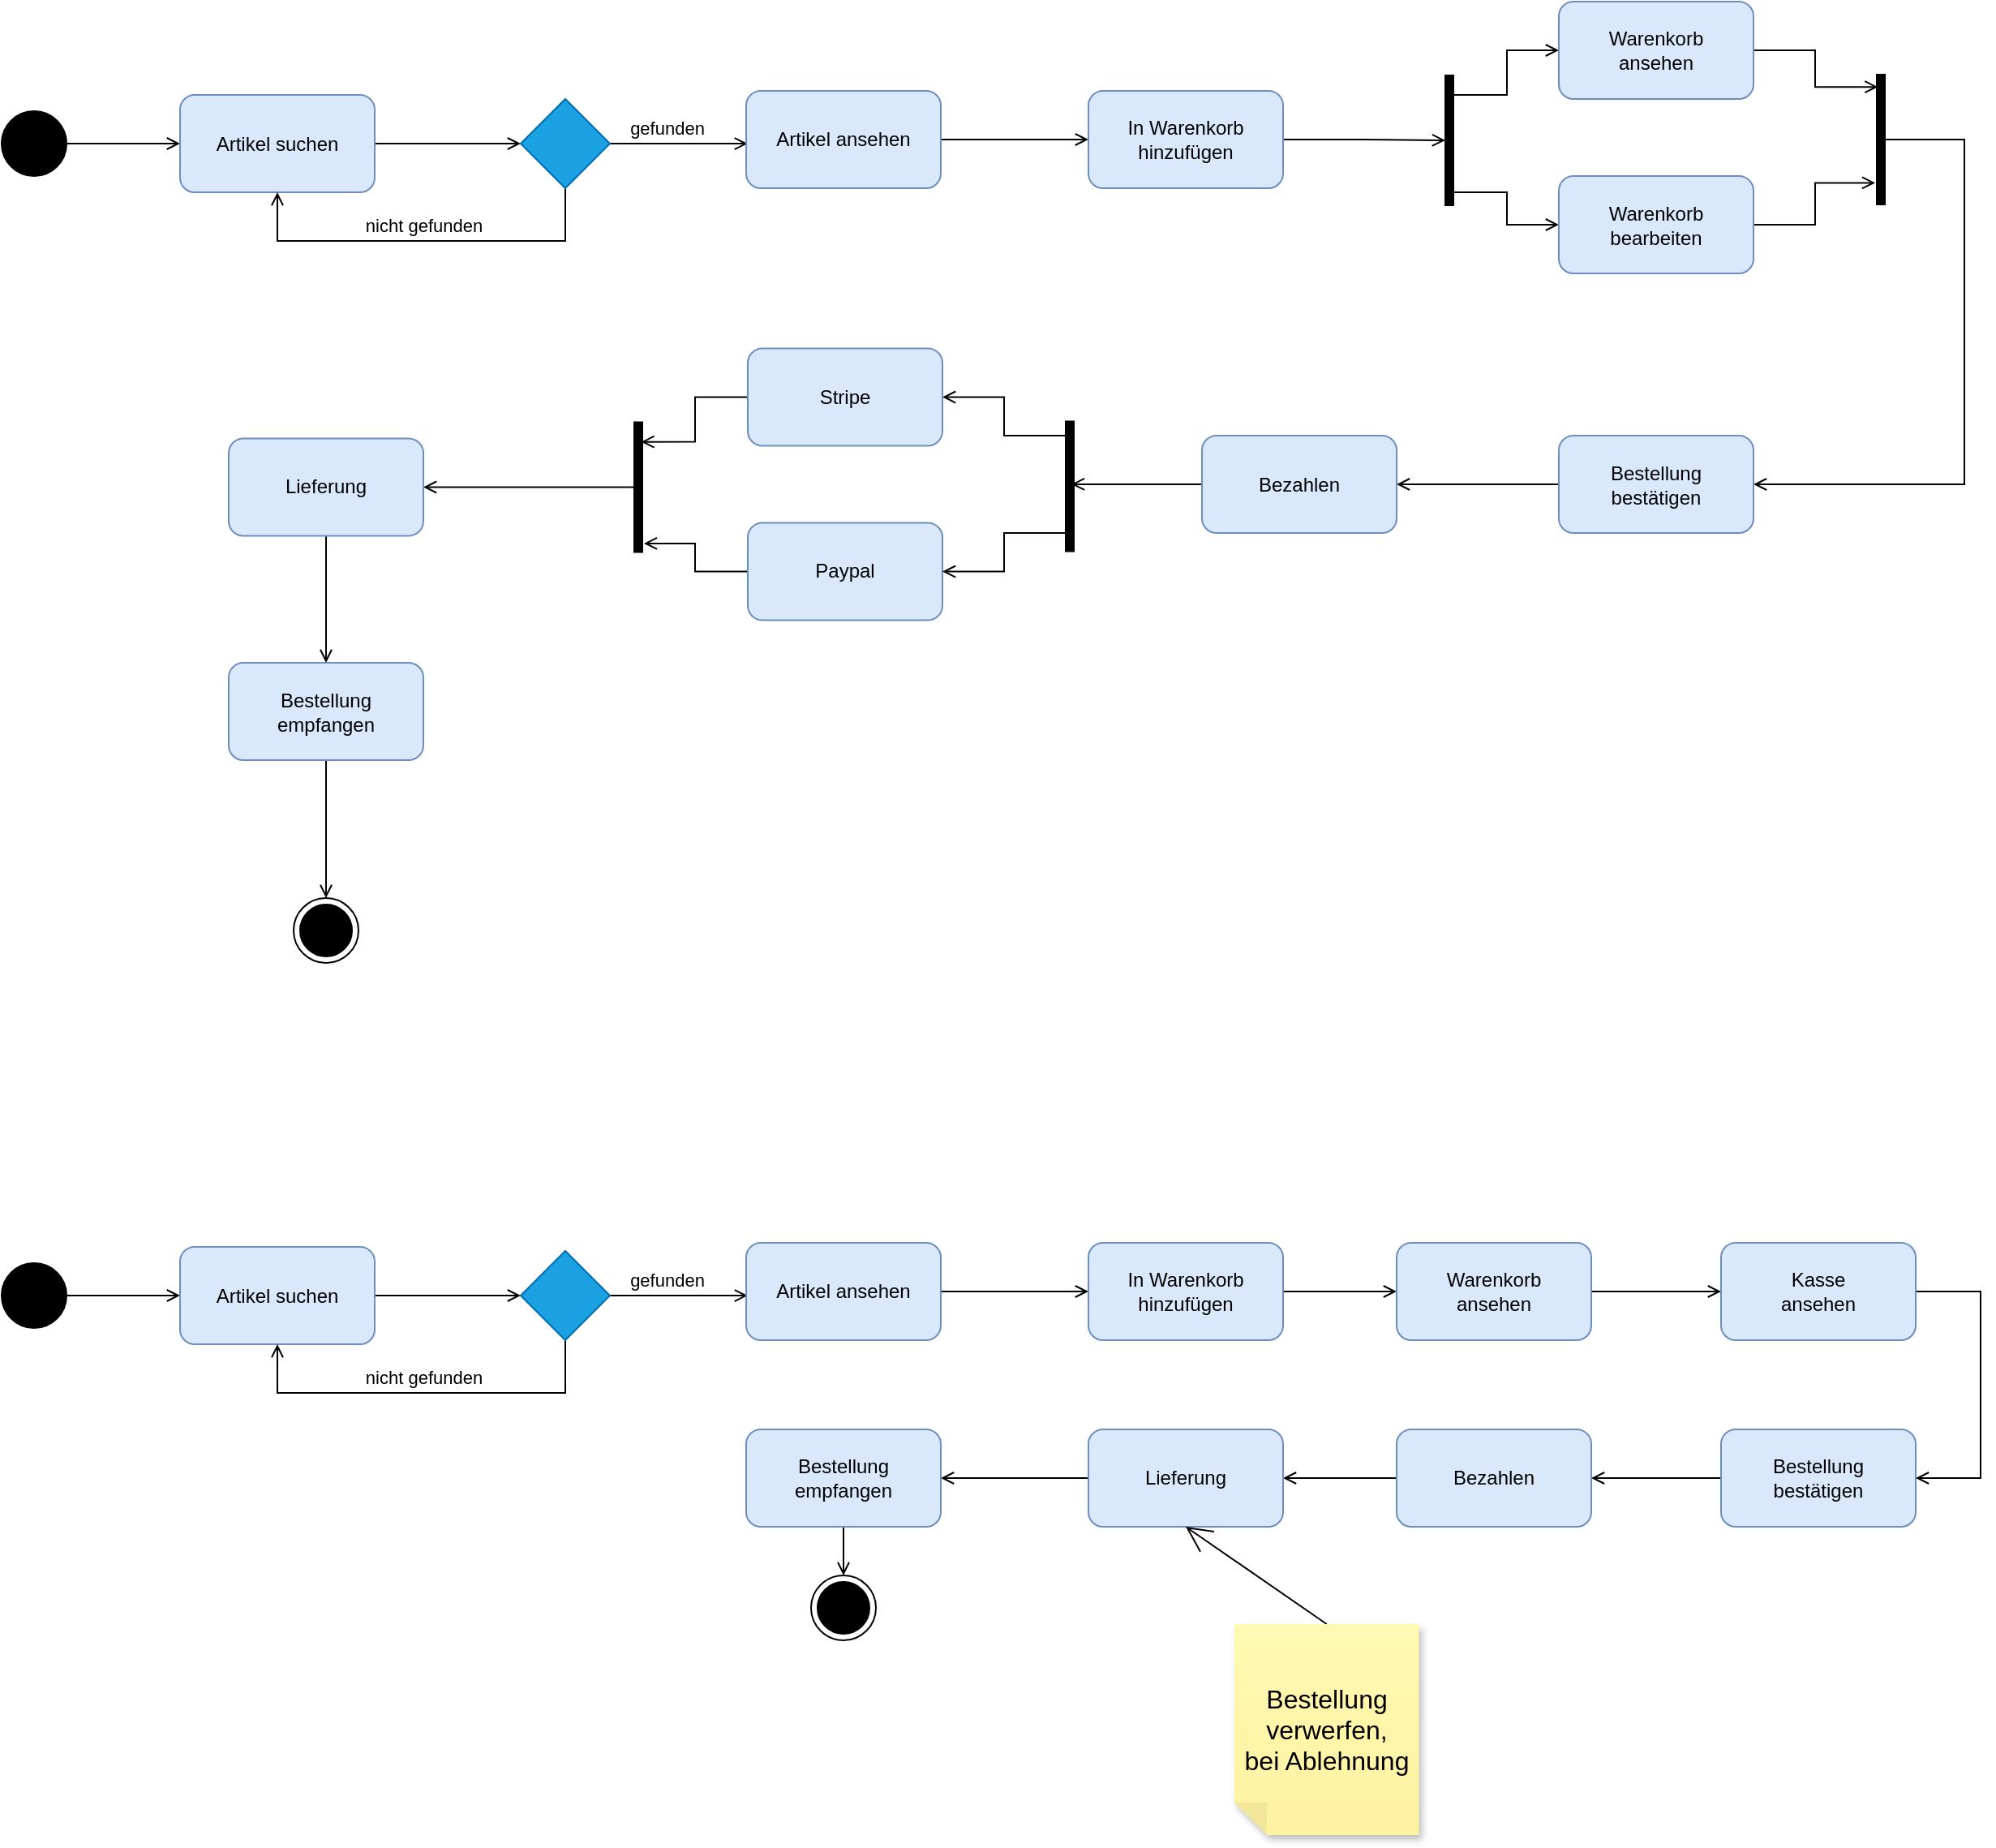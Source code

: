 <mxfile version="20.5.3" type="github">
  <diagram id="1q3_k4V6CMHZUxLrIOaK" name="Seite-1">
    <mxGraphModel dx="1087" dy="609" grid="1" gridSize="10" guides="1" tooltips="1" connect="1" arrows="1" fold="1" page="1" pageScale="1" pageWidth="827" pageHeight="1169" math="0" shadow="0">
      <root>
        <mxCell id="0" />
        <mxCell id="1" parent="0" />
        <mxCell id="zQX1qfxyzey8rodrLEZY-3" style="edgeStyle=orthogonalEdgeStyle;rounded=0;orthogonalLoop=1;jettySize=auto;html=1;entryX=0;entryY=0.5;entryDx=0;entryDy=0;endArrow=open;endFill=0;" parent="1" source="zQX1qfxyzey8rodrLEZY-1" target="zQX1qfxyzey8rodrLEZY-2" edge="1">
          <mxGeometry relative="1" as="geometry" />
        </mxCell>
        <mxCell id="zQX1qfxyzey8rodrLEZY-1" value="" style="ellipse;fillColor=strokeColor;" parent="1" vertex="1">
          <mxGeometry x="280" y="157.5" width="40" height="40" as="geometry" />
        </mxCell>
        <mxCell id="zQX1qfxyzey8rodrLEZY-6" style="edgeStyle=orthogonalEdgeStyle;rounded=0;orthogonalLoop=1;jettySize=auto;html=1;entryX=0;entryY=0.5;entryDx=0;entryDy=0;endArrow=open;endFill=0;" parent="1" source="zQX1qfxyzey8rodrLEZY-2" target="zQX1qfxyzey8rodrLEZY-5" edge="1">
          <mxGeometry relative="1" as="geometry" />
        </mxCell>
        <mxCell id="zQX1qfxyzey8rodrLEZY-2" value="Artikel suchen" style="rounded=1;whiteSpace=wrap;html=1;fillColor=#dae8fc;strokeColor=#6c8ebf;" parent="1" vertex="1">
          <mxGeometry x="390" y="147.5" width="120" height="60" as="geometry" />
        </mxCell>
        <mxCell id="zQX1qfxyzey8rodrLEZY-7" value="nicht gefunden" style="edgeStyle=orthogonalEdgeStyle;rounded=0;orthogonalLoop=1;jettySize=auto;html=1;entryX=0.5;entryY=1;entryDx=0;entryDy=0;endArrow=open;endFill=0;" parent="1" source="zQX1qfxyzey8rodrLEZY-5" target="zQX1qfxyzey8rodrLEZY-2" edge="1">
          <mxGeometry y="-10" relative="1" as="geometry">
            <Array as="points">
              <mxPoint x="628" y="237.5" />
              <mxPoint x="450" y="237.5" />
            </Array>
            <mxPoint as="offset" />
          </mxGeometry>
        </mxCell>
        <mxCell id="zQX1qfxyzey8rodrLEZY-11" style="edgeStyle=orthogonalEdgeStyle;rounded=0;orthogonalLoop=1;jettySize=auto;html=1;entryX=0.008;entryY=0.542;entryDx=0;entryDy=0;entryPerimeter=0;endArrow=open;endFill=0;" parent="1" source="zQX1qfxyzey8rodrLEZY-5" target="zQX1qfxyzey8rodrLEZY-8" edge="1">
          <mxGeometry relative="1" as="geometry" />
        </mxCell>
        <mxCell id="zQX1qfxyzey8rodrLEZY-12" value="gefunden" style="edgeLabel;html=1;align=center;verticalAlign=middle;resizable=0;points=[];" parent="zQX1qfxyzey8rodrLEZY-11" vertex="1" connectable="0">
          <mxGeometry x="-0.374" y="-1" relative="1" as="geometry">
            <mxPoint x="8" y="-11" as="offset" />
          </mxGeometry>
        </mxCell>
        <mxCell id="zQX1qfxyzey8rodrLEZY-5" value="" style="rhombus;whiteSpace=wrap;html=1;fillColor=#1ba1e2;fontColor=#ffffff;strokeColor=#006EAF;" parent="1" vertex="1">
          <mxGeometry x="600" y="150" width="55" height="55" as="geometry" />
        </mxCell>
        <mxCell id="zQX1qfxyzey8rodrLEZY-14" style="edgeStyle=orthogonalEdgeStyle;rounded=0;orthogonalLoop=1;jettySize=auto;html=1;entryX=0;entryY=0.5;entryDx=0;entryDy=0;endArrow=open;endFill=0;" parent="1" source="zQX1qfxyzey8rodrLEZY-8" target="zQX1qfxyzey8rodrLEZY-13" edge="1">
          <mxGeometry relative="1" as="geometry" />
        </mxCell>
        <mxCell id="zQX1qfxyzey8rodrLEZY-8" value="Artikel ansehen" style="rounded=1;whiteSpace=wrap;html=1;fillColor=#dae8fc;strokeColor=#6c8ebf;" parent="1" vertex="1">
          <mxGeometry x="739" y="145" width="120" height="60" as="geometry" />
        </mxCell>
        <mxCell id="zQX1qfxyzey8rodrLEZY-16" style="edgeStyle=orthogonalEdgeStyle;rounded=0;orthogonalLoop=1;jettySize=auto;html=1;endArrow=open;endFill=0;" parent="1" source="zQX1qfxyzey8rodrLEZY-13" target="zQX1qfxyzey8rodrLEZY-15" edge="1">
          <mxGeometry relative="1" as="geometry" />
        </mxCell>
        <mxCell id="zQX1qfxyzey8rodrLEZY-13" value="In Warenkorb&lt;br&gt;hinzufügen" style="rounded=1;whiteSpace=wrap;html=1;fillColor=#dae8fc;strokeColor=#6c8ebf;" parent="1" vertex="1">
          <mxGeometry x="950" y="145" width="120" height="60" as="geometry" />
        </mxCell>
        <mxCell id="zQX1qfxyzey8rodrLEZY-19" style="edgeStyle=orthogonalEdgeStyle;rounded=0;orthogonalLoop=1;jettySize=auto;html=1;endArrow=open;endFill=0;" parent="1" source="zQX1qfxyzey8rodrLEZY-15" target="zQX1qfxyzey8rodrLEZY-18" edge="1">
          <mxGeometry relative="1" as="geometry">
            <Array as="points">
              <mxPoint x="1208" y="207.5" />
              <mxPoint x="1208" y="227.5" />
            </Array>
          </mxGeometry>
        </mxCell>
        <mxCell id="zQX1qfxyzey8rodrLEZY-20" style="edgeStyle=orthogonalEdgeStyle;rounded=0;orthogonalLoop=1;jettySize=auto;html=1;entryX=0;entryY=0.5;entryDx=0;entryDy=0;endArrow=open;endFill=0;" parent="1" source="zQX1qfxyzey8rodrLEZY-15" target="zQX1qfxyzey8rodrLEZY-17" edge="1">
          <mxGeometry relative="1" as="geometry">
            <Array as="points">
              <mxPoint x="1208" y="147.5" />
              <mxPoint x="1208" y="120.5" />
            </Array>
          </mxGeometry>
        </mxCell>
        <mxCell id="zQX1qfxyzey8rodrLEZY-15" value="" style="html=1;points=[];perimeter=orthogonalPerimeter;fillColor=strokeColor;" parent="1" vertex="1">
          <mxGeometry x="1170" y="135.5" width="5" height="80" as="geometry" />
        </mxCell>
        <mxCell id="zQX1qfxyzey8rodrLEZY-22" style="edgeStyle=orthogonalEdgeStyle;rounded=0;orthogonalLoop=1;jettySize=auto;html=1;entryX=0.15;entryY=0.095;entryDx=0;entryDy=0;entryPerimeter=0;endArrow=open;endFill=0;" parent="1" source="zQX1qfxyzey8rodrLEZY-17" target="zQX1qfxyzey8rodrLEZY-21" edge="1">
          <mxGeometry relative="1" as="geometry" />
        </mxCell>
        <mxCell id="zQX1qfxyzey8rodrLEZY-17" value="Warenkorb&lt;br&gt;ansehen" style="rounded=1;whiteSpace=wrap;html=1;fillColor=#dae8fc;strokeColor=#6c8ebf;" parent="1" vertex="1">
          <mxGeometry x="1240" y="90" width="120" height="60" as="geometry" />
        </mxCell>
        <mxCell id="zQX1qfxyzey8rodrLEZY-23" style="edgeStyle=orthogonalEdgeStyle;rounded=0;orthogonalLoop=1;jettySize=auto;html=1;entryX=-0.183;entryY=0.834;entryDx=0;entryDy=0;entryPerimeter=0;endArrow=open;endFill=0;" parent="1" source="zQX1qfxyzey8rodrLEZY-18" target="zQX1qfxyzey8rodrLEZY-21" edge="1">
          <mxGeometry relative="1" as="geometry" />
        </mxCell>
        <mxCell id="zQX1qfxyzey8rodrLEZY-18" value="Warenkorb&lt;br&gt;bearbeiten" style="rounded=1;whiteSpace=wrap;html=1;fillColor=#dae8fc;strokeColor=#6c8ebf;" parent="1" vertex="1">
          <mxGeometry x="1240" y="197.5" width="120" height="60" as="geometry" />
        </mxCell>
        <mxCell id="zQX1qfxyzey8rodrLEZY-26" style="edgeStyle=orthogonalEdgeStyle;rounded=0;orthogonalLoop=1;jettySize=auto;html=1;entryX=1;entryY=0.5;entryDx=0;entryDy=0;endArrow=open;endFill=0;" parent="1" source="zQX1qfxyzey8rodrLEZY-21" target="zQX1qfxyzey8rodrLEZY-25" edge="1">
          <mxGeometry relative="1" as="geometry">
            <Array as="points">
              <mxPoint x="1490" y="175.5" />
              <mxPoint x="1490" y="387.5" />
            </Array>
          </mxGeometry>
        </mxCell>
        <mxCell id="zQX1qfxyzey8rodrLEZY-21" value="" style="html=1;points=[];perimeter=orthogonalPerimeter;fillColor=strokeColor;" parent="1" vertex="1">
          <mxGeometry x="1436" y="135" width="5" height="80" as="geometry" />
        </mxCell>
        <mxCell id="zQX1qfxyzey8rodrLEZY-28" style="edgeStyle=orthogonalEdgeStyle;rounded=0;orthogonalLoop=1;jettySize=auto;html=1;entryX=1;entryY=0.5;entryDx=0;entryDy=0;endArrow=open;endFill=0;" parent="1" source="zQX1qfxyzey8rodrLEZY-25" target="zQX1qfxyzey8rodrLEZY-27" edge="1">
          <mxGeometry relative="1" as="geometry" />
        </mxCell>
        <mxCell id="zQX1qfxyzey8rodrLEZY-25" value="Bestellung&lt;br&gt;bestätigen" style="rounded=1;whiteSpace=wrap;html=1;fillColor=#dae8fc;strokeColor=#6c8ebf;" parent="1" vertex="1">
          <mxGeometry x="1240" y="357.5" width="120" height="60" as="geometry" />
        </mxCell>
        <mxCell id="zQX1qfxyzey8rodrLEZY-46" style="edgeStyle=orthogonalEdgeStyle;rounded=0;orthogonalLoop=1;jettySize=auto;html=1;entryX=0.687;entryY=0.484;entryDx=0;entryDy=0;entryPerimeter=0;endArrow=open;endFill=0;" parent="1" source="zQX1qfxyzey8rodrLEZY-27" target="zQX1qfxyzey8rodrLEZY-43" edge="1">
          <mxGeometry relative="1" as="geometry" />
        </mxCell>
        <mxCell id="zQX1qfxyzey8rodrLEZY-27" value="Bezahlen" style="rounded=1;whiteSpace=wrap;html=1;fillColor=#dae8fc;strokeColor=#6c8ebf;" parent="1" vertex="1">
          <mxGeometry x="1020" y="357.5" width="120" height="60" as="geometry" />
        </mxCell>
        <mxCell id="zQX1qfxyzey8rodrLEZY-50" style="edgeStyle=orthogonalEdgeStyle;rounded=0;orthogonalLoop=1;jettySize=auto;html=1;entryX=1;entryY=0.5;entryDx=0;entryDy=0;endArrow=open;endFill=0;" parent="1" source="zQX1qfxyzey8rodrLEZY-38" target="zQX1qfxyzey8rodrLEZY-49" edge="1">
          <mxGeometry relative="1" as="geometry" />
        </mxCell>
        <mxCell id="zQX1qfxyzey8rodrLEZY-38" value="" style="html=1;points=[];perimeter=orthogonalPerimeter;fillColor=strokeColor;" parent="1" vertex="1">
          <mxGeometry x="670" y="349.25" width="5" height="80" as="geometry" />
        </mxCell>
        <mxCell id="zQX1qfxyzey8rodrLEZY-47" style="edgeStyle=orthogonalEdgeStyle;rounded=0;orthogonalLoop=1;jettySize=auto;html=1;entryX=0.843;entryY=0.151;entryDx=0;entryDy=0;entryPerimeter=0;endArrow=open;endFill=0;" parent="1" source="zQX1qfxyzey8rodrLEZY-40" target="zQX1qfxyzey8rodrLEZY-38" edge="1">
          <mxGeometry relative="1" as="geometry" />
        </mxCell>
        <mxCell id="zQX1qfxyzey8rodrLEZY-40" value="Stripe" style="rounded=1;whiteSpace=wrap;html=1;fillColor=#dae8fc;strokeColor=#6c8ebf;" parent="1" vertex="1">
          <mxGeometry x="740" y="303.75" width="120" height="60" as="geometry" />
        </mxCell>
        <mxCell id="zQX1qfxyzey8rodrLEZY-48" style="edgeStyle=orthogonalEdgeStyle;rounded=0;orthogonalLoop=1;jettySize=auto;html=1;entryX=1.191;entryY=0.934;entryDx=0;entryDy=0;entryPerimeter=0;endArrow=open;endFill=0;" parent="1" source="zQX1qfxyzey8rodrLEZY-42" target="zQX1qfxyzey8rodrLEZY-38" edge="1">
          <mxGeometry relative="1" as="geometry" />
        </mxCell>
        <mxCell id="zQX1qfxyzey8rodrLEZY-42" value="Paypal" style="rounded=1;whiteSpace=wrap;html=1;fillColor=#dae8fc;strokeColor=#6c8ebf;" parent="1" vertex="1">
          <mxGeometry x="740" y="411.25" width="120" height="60" as="geometry" />
        </mxCell>
        <mxCell id="zQX1qfxyzey8rodrLEZY-44" style="edgeStyle=orthogonalEdgeStyle;rounded=0;orthogonalLoop=1;jettySize=auto;html=1;entryX=1;entryY=0.5;entryDx=0;entryDy=0;endArrow=open;endFill=0;" parent="1" source="zQX1qfxyzey8rodrLEZY-43" target="zQX1qfxyzey8rodrLEZY-40" edge="1">
          <mxGeometry relative="1" as="geometry">
            <Array as="points">
              <mxPoint x="898" y="357.5" />
              <mxPoint x="898" y="333.5" />
            </Array>
          </mxGeometry>
        </mxCell>
        <mxCell id="zQX1qfxyzey8rodrLEZY-45" style="edgeStyle=orthogonalEdgeStyle;rounded=0;orthogonalLoop=1;jettySize=auto;html=1;entryX=1;entryY=0.5;entryDx=0;entryDy=0;endArrow=open;endFill=0;" parent="1" source="zQX1qfxyzey8rodrLEZY-43" target="zQX1qfxyzey8rodrLEZY-42" edge="1">
          <mxGeometry relative="1" as="geometry">
            <Array as="points">
              <mxPoint x="898" y="417.5" />
              <mxPoint x="898" y="441.5" />
            </Array>
          </mxGeometry>
        </mxCell>
        <mxCell id="zQX1qfxyzey8rodrLEZY-43" value="" style="html=1;points=[];perimeter=orthogonalPerimeter;fillColor=strokeColor;" parent="1" vertex="1">
          <mxGeometry x="936" y="348.75" width="5" height="80" as="geometry" />
        </mxCell>
        <mxCell id="zQX1qfxyzey8rodrLEZY-52" style="edgeStyle=orthogonalEdgeStyle;rounded=0;orthogonalLoop=1;jettySize=auto;html=1;entryX=0.5;entryY=0;entryDx=0;entryDy=0;endArrow=open;endFill=0;" parent="1" source="zQX1qfxyzey8rodrLEZY-49" target="zQX1qfxyzey8rodrLEZY-51" edge="1">
          <mxGeometry relative="1" as="geometry" />
        </mxCell>
        <mxCell id="zQX1qfxyzey8rodrLEZY-49" value="Lieferung" style="rounded=1;whiteSpace=wrap;html=1;fillColor=#dae8fc;strokeColor=#6c8ebf;" parent="1" vertex="1">
          <mxGeometry x="420" y="359.25" width="120" height="60" as="geometry" />
        </mxCell>
        <mxCell id="zQX1qfxyzey8rodrLEZY-54" style="edgeStyle=orthogonalEdgeStyle;rounded=0;orthogonalLoop=1;jettySize=auto;html=1;entryX=0.5;entryY=0;entryDx=0;entryDy=0;endArrow=open;endFill=0;" parent="1" source="zQX1qfxyzey8rodrLEZY-51" target="zQX1qfxyzey8rodrLEZY-53" edge="1">
          <mxGeometry relative="1" as="geometry" />
        </mxCell>
        <mxCell id="zQX1qfxyzey8rodrLEZY-51" value="Bestellung&lt;br&gt;empfangen" style="rounded=1;whiteSpace=wrap;html=1;fillColor=#dae8fc;strokeColor=#6c8ebf;" parent="1" vertex="1">
          <mxGeometry x="420" y="497.5" width="120" height="60" as="geometry" />
        </mxCell>
        <mxCell id="zQX1qfxyzey8rodrLEZY-53" value="" style="ellipse;html=1;shape=endState;fillColor=strokeColor;" parent="1" vertex="1">
          <mxGeometry x="460" y="642.5" width="40" height="40" as="geometry" />
        </mxCell>
        <mxCell id="VpPtxXBL-4Sf_RPpvR3E-1" style="edgeStyle=orthogonalEdgeStyle;rounded=0;orthogonalLoop=1;jettySize=auto;html=1;entryX=0;entryY=0.5;entryDx=0;entryDy=0;endArrow=open;endFill=0;" parent="1" source="VpPtxXBL-4Sf_RPpvR3E-2" target="VpPtxXBL-4Sf_RPpvR3E-4" edge="1">
          <mxGeometry relative="1" as="geometry" />
        </mxCell>
        <mxCell id="VpPtxXBL-4Sf_RPpvR3E-2" value="" style="ellipse;fillColor=strokeColor;" parent="1" vertex="1">
          <mxGeometry x="280" y="867.5" width="40" height="40" as="geometry" />
        </mxCell>
        <mxCell id="VpPtxXBL-4Sf_RPpvR3E-3" style="edgeStyle=orthogonalEdgeStyle;rounded=0;orthogonalLoop=1;jettySize=auto;html=1;entryX=0;entryY=0.5;entryDx=0;entryDy=0;endArrow=open;endFill=0;" parent="1" source="VpPtxXBL-4Sf_RPpvR3E-4" target="VpPtxXBL-4Sf_RPpvR3E-9" edge="1">
          <mxGeometry relative="1" as="geometry" />
        </mxCell>
        <mxCell id="VpPtxXBL-4Sf_RPpvR3E-4" value="Artikel suchen" style="rounded=1;whiteSpace=wrap;html=1;fillColor=#dae8fc;strokeColor=#6c8ebf;" parent="1" vertex="1">
          <mxGeometry x="390" y="857.5" width="120" height="60" as="geometry" />
        </mxCell>
        <mxCell id="VpPtxXBL-4Sf_RPpvR3E-6" value="nicht gefunden" style="edgeStyle=orthogonalEdgeStyle;rounded=0;orthogonalLoop=1;jettySize=auto;html=1;entryX=0.5;entryY=1;entryDx=0;entryDy=0;endArrow=open;endFill=0;" parent="1" source="VpPtxXBL-4Sf_RPpvR3E-9" target="VpPtxXBL-4Sf_RPpvR3E-4" edge="1">
          <mxGeometry y="-10" relative="1" as="geometry">
            <Array as="points">
              <mxPoint x="628" y="947.5" />
              <mxPoint x="450" y="947.5" />
            </Array>
            <mxPoint as="offset" />
          </mxGeometry>
        </mxCell>
        <mxCell id="VpPtxXBL-4Sf_RPpvR3E-7" style="edgeStyle=orthogonalEdgeStyle;rounded=0;orthogonalLoop=1;jettySize=auto;html=1;entryX=0.008;entryY=0.542;entryDx=0;entryDy=0;entryPerimeter=0;endArrow=open;endFill=0;" parent="1" source="VpPtxXBL-4Sf_RPpvR3E-9" target="VpPtxXBL-4Sf_RPpvR3E-11" edge="1">
          <mxGeometry relative="1" as="geometry" />
        </mxCell>
        <mxCell id="VpPtxXBL-4Sf_RPpvR3E-8" value="gefunden" style="edgeLabel;html=1;align=center;verticalAlign=middle;resizable=0;points=[];" parent="VpPtxXBL-4Sf_RPpvR3E-7" vertex="1" connectable="0">
          <mxGeometry x="-0.374" y="-1" relative="1" as="geometry">
            <mxPoint x="8" y="-11" as="offset" />
          </mxGeometry>
        </mxCell>
        <mxCell id="VpPtxXBL-4Sf_RPpvR3E-9" value="" style="rhombus;whiteSpace=wrap;html=1;fillColor=#1ba1e2;fontColor=#ffffff;strokeColor=#006EAF;" parent="1" vertex="1">
          <mxGeometry x="600" y="860" width="55" height="55" as="geometry" />
        </mxCell>
        <mxCell id="VpPtxXBL-4Sf_RPpvR3E-10" style="edgeStyle=orthogonalEdgeStyle;rounded=0;orthogonalLoop=1;jettySize=auto;html=1;entryX=0;entryY=0.5;entryDx=0;entryDy=0;endArrow=open;endFill=0;" parent="1" source="VpPtxXBL-4Sf_RPpvR3E-11" target="VpPtxXBL-4Sf_RPpvR3E-13" edge="1">
          <mxGeometry relative="1" as="geometry" />
        </mxCell>
        <mxCell id="VpPtxXBL-4Sf_RPpvR3E-11" value="Artikel ansehen" style="rounded=1;whiteSpace=wrap;html=1;fillColor=#dae8fc;strokeColor=#6c8ebf;" parent="1" vertex="1">
          <mxGeometry x="739" y="855" width="120" height="60" as="geometry" />
        </mxCell>
        <mxCell id="VpPtxXBL-4Sf_RPpvR3E-42" style="edgeStyle=none;curved=1;rounded=0;orthogonalLoop=1;jettySize=auto;html=1;fontSize=12;endArrow=open;startSize=6;endSize=6;sourcePerimeterSpacing=8;targetPerimeterSpacing=8;entryX=0;entryY=0.5;entryDx=0;entryDy=0;exitX=1;exitY=0.5;exitDx=0;exitDy=0;endFill=0;" parent="1" source="VpPtxXBL-4Sf_RPpvR3E-13" target="VpPtxXBL-4Sf_RPpvR3E-18" edge="1">
          <mxGeometry relative="1" as="geometry" />
        </mxCell>
        <mxCell id="VpPtxXBL-4Sf_RPpvR3E-13" value="In Warenkorb&lt;br&gt;hinzufügen" style="rounded=1;whiteSpace=wrap;html=1;fillColor=#dae8fc;strokeColor=#6c8ebf;" parent="1" vertex="1">
          <mxGeometry x="950" y="855" width="120" height="60" as="geometry" />
        </mxCell>
        <mxCell id="VpPtxXBL-4Sf_RPpvR3E-60" style="edgeStyle=orthogonalEdgeStyle;rounded=0;orthogonalLoop=1;jettySize=auto;html=1;exitX=1;exitY=0.5;exitDx=0;exitDy=0;entryX=0;entryY=0.5;entryDx=0;entryDy=0;endArrow=open;endFill=0;startSize=6;endSize=6;" parent="1" source="VpPtxXBL-4Sf_RPpvR3E-18" target="VpPtxXBL-4Sf_RPpvR3E-43" edge="1">
          <mxGeometry relative="1" as="geometry" />
        </mxCell>
        <mxCell id="VpPtxXBL-4Sf_RPpvR3E-18" value="Warenkorb&lt;br&gt;ansehen" style="rounded=1;whiteSpace=wrap;html=1;fillColor=#dae8fc;strokeColor=#6c8ebf;" parent="1" vertex="1">
          <mxGeometry x="1140" y="855" width="120" height="60" as="geometry" />
        </mxCell>
        <mxCell id="VpPtxXBL-4Sf_RPpvR3E-23" style="edgeStyle=orthogonalEdgeStyle;rounded=0;orthogonalLoop=1;jettySize=auto;html=1;entryX=1;entryY=0.5;entryDx=0;entryDy=0;endArrow=open;endFill=0;" parent="1" source="VpPtxXBL-4Sf_RPpvR3E-24" target="VpPtxXBL-4Sf_RPpvR3E-26" edge="1">
          <mxGeometry relative="1" as="geometry" />
        </mxCell>
        <mxCell id="VpPtxXBL-4Sf_RPpvR3E-24" value="Bestellung&lt;br&gt;bestätigen" style="rounded=1;whiteSpace=wrap;html=1;fillColor=#dae8fc;strokeColor=#6c8ebf;" parent="1" vertex="1">
          <mxGeometry x="1340" y="970" width="120" height="60" as="geometry" />
        </mxCell>
        <mxCell id="VpPtxXBL-4Sf_RPpvR3E-64" style="edgeStyle=orthogonalEdgeStyle;rounded=0;orthogonalLoop=1;jettySize=auto;html=1;exitX=0;exitY=0.5;exitDx=0;exitDy=0;endArrow=open;endFill=0;startSize=6;endSize=6;" parent="1" source="VpPtxXBL-4Sf_RPpvR3E-26" target="VpPtxXBL-4Sf_RPpvR3E-37" edge="1">
          <mxGeometry relative="1" as="geometry" />
        </mxCell>
        <mxCell id="VpPtxXBL-4Sf_RPpvR3E-26" value="Bezahlen" style="rounded=1;whiteSpace=wrap;html=1;fillColor=#dae8fc;strokeColor=#6c8ebf;" parent="1" vertex="1">
          <mxGeometry x="1140" y="970" width="120" height="60" as="geometry" />
        </mxCell>
        <mxCell id="VpPtxXBL-4Sf_RPpvR3E-66" style="edgeStyle=orthogonalEdgeStyle;rounded=0;orthogonalLoop=1;jettySize=auto;html=1;exitX=0;exitY=0.5;exitDx=0;exitDy=0;entryX=1;entryY=0.5;entryDx=0;entryDy=0;endArrow=open;endFill=0;startSize=6;endSize=6;" parent="1" source="VpPtxXBL-4Sf_RPpvR3E-37" target="VpPtxXBL-4Sf_RPpvR3E-39" edge="1">
          <mxGeometry relative="1" as="geometry" />
        </mxCell>
        <mxCell id="VpPtxXBL-4Sf_RPpvR3E-37" value="Lieferung" style="rounded=1;whiteSpace=wrap;html=1;fillColor=#dae8fc;strokeColor=#6c8ebf;" parent="1" vertex="1">
          <mxGeometry x="950" y="970" width="120" height="60" as="geometry" />
        </mxCell>
        <mxCell id="VpPtxXBL-4Sf_RPpvR3E-67" style="edgeStyle=orthogonalEdgeStyle;rounded=0;orthogonalLoop=1;jettySize=auto;html=1;exitX=0.5;exitY=1;exitDx=0;exitDy=0;entryX=0.5;entryY=0;entryDx=0;entryDy=0;endArrow=open;endFill=0;startSize=6;endSize=6;" parent="1" source="VpPtxXBL-4Sf_RPpvR3E-39" target="VpPtxXBL-4Sf_RPpvR3E-40" edge="1">
          <mxGeometry relative="1" as="geometry" />
        </mxCell>
        <mxCell id="VpPtxXBL-4Sf_RPpvR3E-39" value="Bestellung&lt;br&gt;empfangen" style="rounded=1;whiteSpace=wrap;html=1;fillColor=#dae8fc;strokeColor=#6c8ebf;" parent="1" vertex="1">
          <mxGeometry x="739" y="970" width="120" height="60" as="geometry" />
        </mxCell>
        <mxCell id="VpPtxXBL-4Sf_RPpvR3E-40" value="" style="ellipse;html=1;shape=endState;fillColor=strokeColor;" parent="1" vertex="1">
          <mxGeometry x="779" y="1060" width="40" height="40" as="geometry" />
        </mxCell>
        <mxCell id="VpPtxXBL-4Sf_RPpvR3E-63" style="edgeStyle=orthogonalEdgeStyle;rounded=0;orthogonalLoop=1;jettySize=auto;html=1;entryX=1;entryY=0.5;entryDx=0;entryDy=0;endArrow=open;endFill=0;startSize=6;endSize=6;" parent="1" source="VpPtxXBL-4Sf_RPpvR3E-43" target="VpPtxXBL-4Sf_RPpvR3E-24" edge="1">
          <mxGeometry relative="1" as="geometry">
            <Array as="points">
              <mxPoint x="1500" y="885" />
              <mxPoint x="1500" y="1000" />
            </Array>
          </mxGeometry>
        </mxCell>
        <mxCell id="VpPtxXBL-4Sf_RPpvR3E-43" value="Kasse&lt;br&gt;ansehen" style="rounded=1;whiteSpace=wrap;html=1;fillColor=#dae8fc;strokeColor=#6c8ebf;" parent="1" vertex="1">
          <mxGeometry x="1340" y="855" width="120" height="60" as="geometry" />
        </mxCell>
        <mxCell id="22CoI2k5GKRgS15KZ3CI-2" style="edgeStyle=none;curved=1;rounded=0;orthogonalLoop=1;jettySize=auto;html=1;exitX=0.5;exitY=1;exitDx=0;exitDy=0;exitPerimeter=0;entryX=0.5;entryY=1;entryDx=0;entryDy=0;fontSize=12;endArrow=open;startSize=14;endSize=14;sourcePerimeterSpacing=8;targetPerimeterSpacing=8;" edge="1" parent="1" source="22CoI2k5GKRgS15KZ3CI-1" target="VpPtxXBL-4Sf_RPpvR3E-37">
          <mxGeometry relative="1" as="geometry" />
        </mxCell>
        <mxCell id="22CoI2k5GKRgS15KZ3CI-1" value="Bestellung verwerfen,&lt;br&gt;bei Ablehnung" style="shape=note;whiteSpace=wrap;html=1;backgroundOutline=1;fontColor=#000000;darkOpacity=0.05;fillColor=#FFF9B2;strokeColor=none;fillStyle=solid;direction=west;gradientDirection=north;gradientColor=#FFF2A1;shadow=1;size=20;pointerEvents=1;fontSize=16;" vertex="1" parent="1">
          <mxGeometry x="1040" y="1090" width="113.75" height="130" as="geometry" />
        </mxCell>
      </root>
    </mxGraphModel>
  </diagram>
</mxfile>

